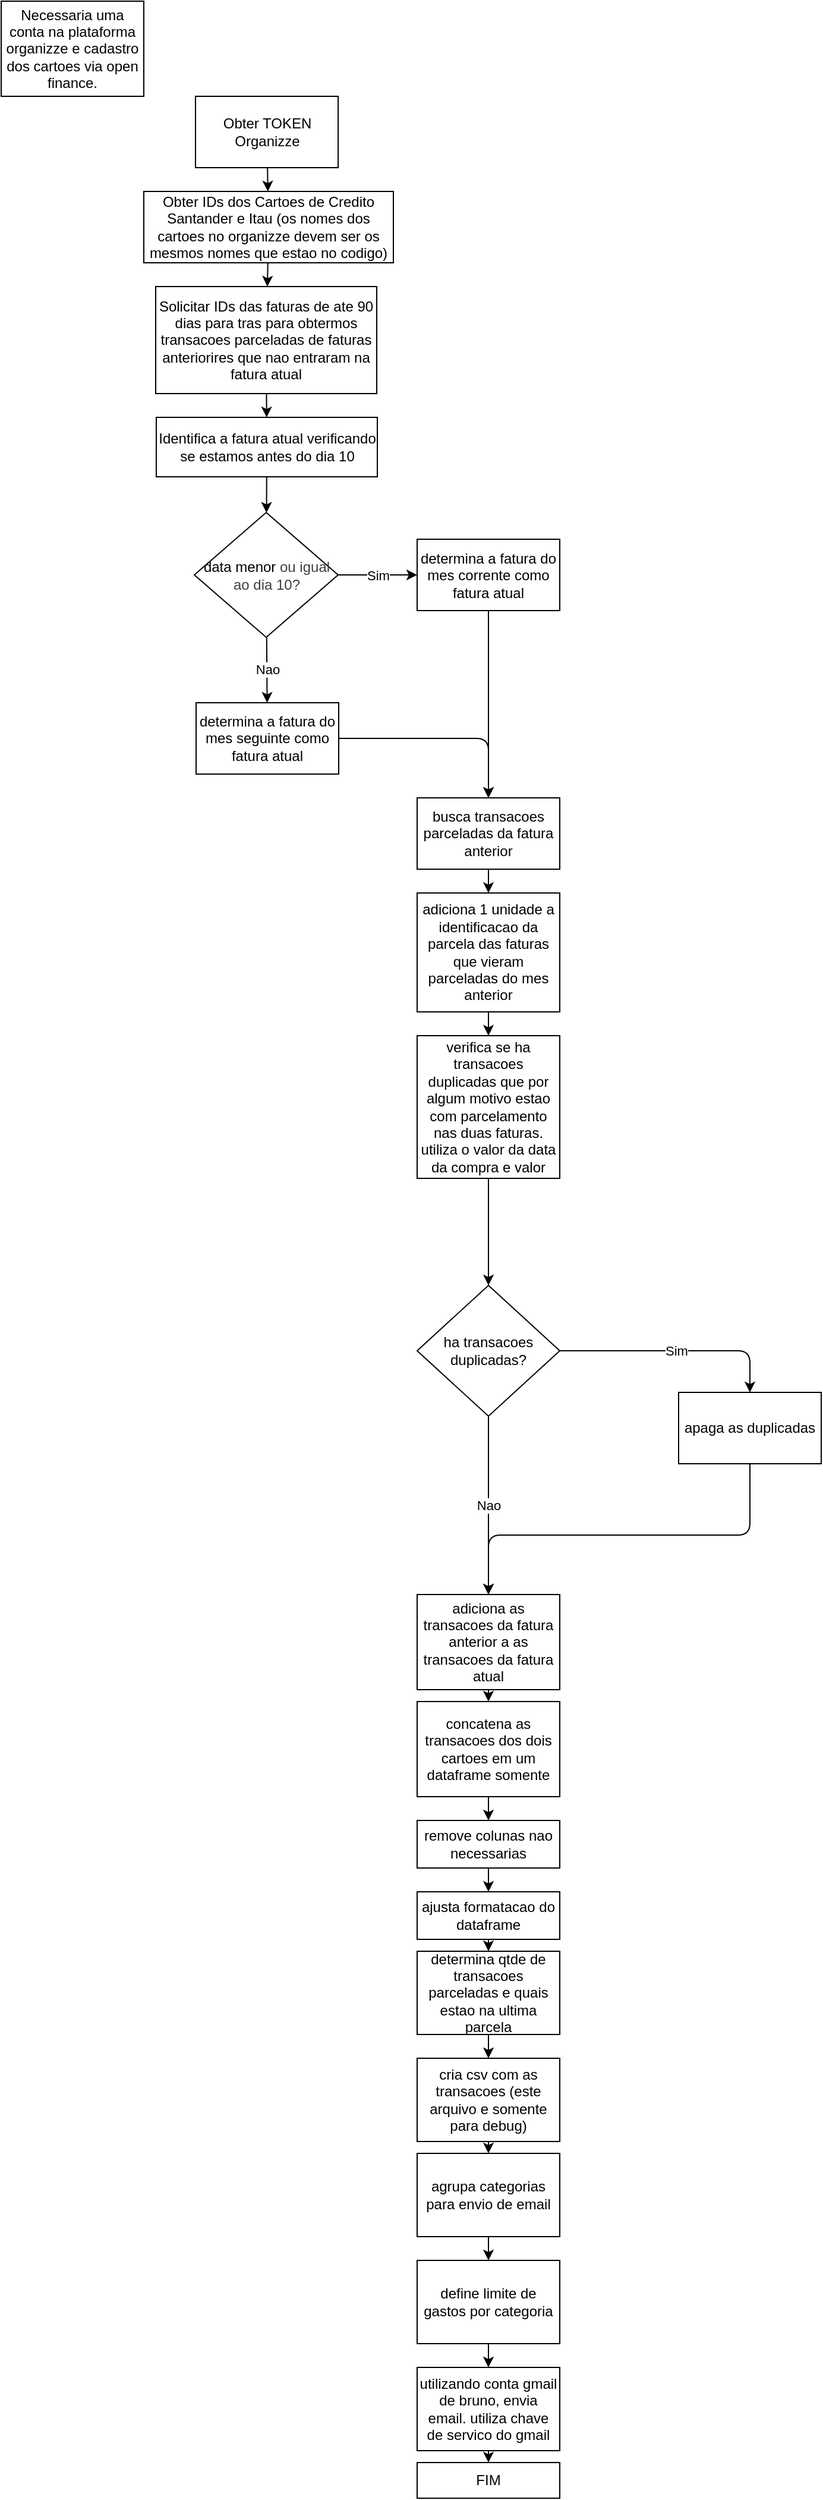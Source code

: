 <mxfile>
    <diagram id="NaX17IFEC4F5V8zOLhcq" name="Page-1">
        <mxGraphModel dx="786" dy="359" grid="1" gridSize="10" guides="1" tooltips="1" connect="1" arrows="1" fold="1" page="1" pageScale="1" pageWidth="827" pageHeight="1169" math="0" shadow="0">
            <root>
                <mxCell id="0"/>
                <mxCell id="1" parent="0"/>
                <mxCell id="4" value="" style="edgeStyle=none;html=1;" parent="1" source="2" target="3" edge="1">
                    <mxGeometry relative="1" as="geometry"/>
                </mxCell>
                <mxCell id="2" value="Obter TOKEN Organizze" style="rounded=0;whiteSpace=wrap;html=1;" parent="1" vertex="1">
                    <mxGeometry x="353.5" y="250" width="120" height="60" as="geometry"/>
                </mxCell>
                <mxCell id="7" value="" style="edgeStyle=none;html=1;" parent="1" source="3" target="6" edge="1">
                    <mxGeometry relative="1" as="geometry"/>
                </mxCell>
                <mxCell id="3" value="Obter IDs dos Cartoes de Credito Santander e Itau (os nomes dos cartoes no organizze devem ser os mesmos nomes que estao no codigo)" style="rounded=0;whiteSpace=wrap;html=1;" parent="1" vertex="1">
                    <mxGeometry x="310" y="330" width="210" height="60" as="geometry"/>
                </mxCell>
                <mxCell id="5" value="Necessaria uma conta na plataforma organizze e cadastro dos cartoes via open finance." style="rounded=0;whiteSpace=wrap;html=1;" parent="1" vertex="1">
                    <mxGeometry x="190" y="170" width="120" height="80" as="geometry"/>
                </mxCell>
                <mxCell id="9" value="" style="edgeStyle=none;html=1;" parent="1" source="6" target="8" edge="1">
                    <mxGeometry relative="1" as="geometry"/>
                </mxCell>
                <mxCell id="6" value="Solicitar IDs das faturas de ate 90 dias para tras para obtermos transacoes parceladas de faturas anteriorires que nao entraram na fatura atual" style="rounded=0;whiteSpace=wrap;html=1;" parent="1" vertex="1">
                    <mxGeometry x="320" y="410" width="186" height="90" as="geometry"/>
                </mxCell>
                <mxCell id="11" value="" style="edgeStyle=none;html=1;" parent="1" source="8" target="10" edge="1">
                    <mxGeometry relative="1" as="geometry"/>
                </mxCell>
                <mxCell id="8" value="Identifica a fatura atual verificando se estamos antes do dia 10" style="rounded=0;whiteSpace=wrap;html=1;" parent="1" vertex="1">
                    <mxGeometry x="320.5" y="520" width="186" height="50" as="geometry"/>
                </mxCell>
                <mxCell id="13" value="Sim" style="edgeStyle=none;html=1;" parent="1" source="10" target="12" edge="1">
                    <mxGeometry relative="1" as="geometry"/>
                </mxCell>
                <mxCell id="15" value="Nao" style="edgeStyle=none;html=1;" parent="1" source="10" target="14" edge="1">
                    <mxGeometry relative="1" as="geometry"/>
                </mxCell>
                <mxCell id="10" value="data menor&amp;nbsp;&lt;span style=&quot;color: rgb(63, 63, 63); background-color: transparent;&quot;&gt;ou igual ao dia 10?&lt;/span&gt;" style="rhombus;whiteSpace=wrap;html=1;rounded=0;align=center;" parent="1" vertex="1">
                    <mxGeometry x="352.5" y="600" width="121" height="105" as="geometry"/>
                </mxCell>
                <mxCell id="17" value="" style="edgeStyle=none;html=1;" parent="1" source="12" target="16" edge="1">
                    <mxGeometry relative="1" as="geometry"/>
                </mxCell>
                <mxCell id="12" value="determina a fatura do mes corrente como fatura atual" style="whiteSpace=wrap;html=1;rounded=0;" parent="1" vertex="1">
                    <mxGeometry x="540" y="622.5" width="120" height="60" as="geometry"/>
                </mxCell>
                <mxCell id="18" style="edgeStyle=none;html=1;entryX=0.5;entryY=0;entryDx=0;entryDy=0;" parent="1" source="14" target="16" edge="1">
                    <mxGeometry relative="1" as="geometry">
                        <Array as="points">
                            <mxPoint x="600" y="790"/>
                        </Array>
                    </mxGeometry>
                </mxCell>
                <mxCell id="14" value="determina a fatura do mes seguinte como fatura atual" style="whiteSpace=wrap;html=1;rounded=0;" parent="1" vertex="1">
                    <mxGeometry x="354" y="760" width="120" height="60" as="geometry"/>
                </mxCell>
                <mxCell id="20" value="" style="edgeStyle=none;html=1;" parent="1" source="16" target="19" edge="1">
                    <mxGeometry relative="1" as="geometry"/>
                </mxCell>
                <mxCell id="16" value="busca transacoes parceladas da fatura anterior" style="whiteSpace=wrap;html=1;rounded=0;" parent="1" vertex="1">
                    <mxGeometry x="540" y="840" width="120" height="60" as="geometry"/>
                </mxCell>
                <mxCell id="22" value="" style="edgeStyle=none;html=1;" parent="1" source="19" target="21" edge="1">
                    <mxGeometry relative="1" as="geometry"/>
                </mxCell>
                <mxCell id="19" value="adiciona 1 unidade a identificacao da parcela das faturas que vieram parceladas do mes anterior" style="whiteSpace=wrap;html=1;rounded=0;" parent="1" vertex="1">
                    <mxGeometry x="540" y="920" width="120" height="100" as="geometry"/>
                </mxCell>
                <mxCell id="26" value="" style="edgeStyle=none;html=1;" parent="1" source="21" target="25" edge="1">
                    <mxGeometry relative="1" as="geometry"/>
                </mxCell>
                <mxCell id="21" value="verifica se ha transacoes duplicadas que por algum motivo estao com parcelamento nas duas faturas. utiliza o valor da data da compra e valor" style="whiteSpace=wrap;html=1;rounded=0;" parent="1" vertex="1">
                    <mxGeometry x="540" y="1040" width="120" height="120" as="geometry"/>
                </mxCell>
                <mxCell id="28" value="Sim" style="edgeStyle=none;html=1;" parent="1" source="25" target="27" edge="1">
                    <mxGeometry relative="1" as="geometry">
                        <Array as="points">
                            <mxPoint x="820" y="1305"/>
                        </Array>
                    </mxGeometry>
                </mxCell>
                <mxCell id="30" value="Nao" style="edgeStyle=none;html=1;" parent="1" source="25" target="29" edge="1">
                    <mxGeometry relative="1" as="geometry"/>
                </mxCell>
                <mxCell id="25" value="ha transacoes duplicadas?" style="rhombus;whiteSpace=wrap;html=1;rounded=0;" parent="1" vertex="1">
                    <mxGeometry x="540" y="1250" width="120" height="110" as="geometry"/>
                </mxCell>
                <mxCell id="32" style="edgeStyle=none;html=1;entryX=0.5;entryY=0;entryDx=0;entryDy=0;" parent="1" source="27" target="29" edge="1">
                    <mxGeometry relative="1" as="geometry">
                        <Array as="points">
                            <mxPoint x="820" y="1460"/>
                            <mxPoint x="720" y="1460"/>
                            <mxPoint x="600" y="1460"/>
                        </Array>
                    </mxGeometry>
                </mxCell>
                <mxCell id="27" value="apaga as duplicadas" style="whiteSpace=wrap;html=1;rounded=0;" parent="1" vertex="1">
                    <mxGeometry x="760" y="1340" width="120" height="60" as="geometry"/>
                </mxCell>
                <mxCell id="34" value="" style="edgeStyle=none;html=1;entryX=0.5;entryY=0;entryDx=0;entryDy=0;" edge="1" parent="1" source="29" target="35">
                    <mxGeometry relative="1" as="geometry">
                        <mxPoint x="600" y="1610" as="targetPoint"/>
                    </mxGeometry>
                </mxCell>
                <mxCell id="29" value="&lt;span style=&quot;color: rgb(0, 0, 0);&quot;&gt;adiciona as transacoes da fatura anterior a as transacoes da fatura atual&lt;/span&gt;" style="rounded=0;whiteSpace=wrap;html=1;" parent="1" vertex="1">
                    <mxGeometry x="540" y="1510" width="120" height="80" as="geometry"/>
                </mxCell>
                <mxCell id="42" style="edgeStyle=none;html=1;entryX=0.5;entryY=0;entryDx=0;entryDy=0;" edge="1" parent="1" source="35" target="41">
                    <mxGeometry relative="1" as="geometry"/>
                </mxCell>
                <mxCell id="35" value="concatena as transacoes dos dois cartoes em um dataframe somente" style="rounded=0;whiteSpace=wrap;html=1;" vertex="1" parent="1">
                    <mxGeometry x="540" y="1600" width="120" height="80" as="geometry"/>
                </mxCell>
                <mxCell id="40" value="" style="edgeStyle=none;html=1;" edge="1" parent="1" source="37" target="39">
                    <mxGeometry relative="1" as="geometry"/>
                </mxCell>
                <mxCell id="37" value="ajusta formatacao do dataframe" style="rounded=0;whiteSpace=wrap;html=1;" vertex="1" parent="1">
                    <mxGeometry x="540" y="1760" width="120" height="40" as="geometry"/>
                </mxCell>
                <mxCell id="45" value="" style="edgeStyle=none;html=1;" edge="1" parent="1" source="39" target="44">
                    <mxGeometry relative="1" as="geometry"/>
                </mxCell>
                <mxCell id="39" value="determina qtde de transacoes parceladas e quais estao na ultima parcela" style="rounded=0;whiteSpace=wrap;html=1;" vertex="1" parent="1">
                    <mxGeometry x="540" y="1810" width="120" height="70" as="geometry"/>
                </mxCell>
                <mxCell id="43" style="edgeStyle=none;html=1;entryX=0.5;entryY=0;entryDx=0;entryDy=0;" edge="1" parent="1" source="41" target="37">
                    <mxGeometry relative="1" as="geometry"/>
                </mxCell>
                <mxCell id="41" value="&lt;span style=&quot;color: rgb(0, 0, 0);&quot;&gt;remove colunas nao necessarias&lt;/span&gt;" style="rounded=0;whiteSpace=wrap;html=1;" vertex="1" parent="1">
                    <mxGeometry x="540" y="1700" width="120" height="40" as="geometry"/>
                </mxCell>
                <mxCell id="47" value="" style="edgeStyle=none;html=1;" edge="1" parent="1" source="44" target="46">
                    <mxGeometry relative="1" as="geometry"/>
                </mxCell>
                <mxCell id="44" value="cria csv com as transacoes (este arquivo e somente para debug)" style="rounded=0;whiteSpace=wrap;html=1;" vertex="1" parent="1">
                    <mxGeometry x="540" y="1900" width="120" height="70" as="geometry"/>
                </mxCell>
                <mxCell id="49" value="" style="edgeStyle=none;html=1;" edge="1" parent="1" source="46" target="48">
                    <mxGeometry relative="1" as="geometry"/>
                </mxCell>
                <mxCell id="46" value="agrupa categorias para envio de email" style="rounded=0;whiteSpace=wrap;html=1;" vertex="1" parent="1">
                    <mxGeometry x="540" y="1980" width="120" height="70" as="geometry"/>
                </mxCell>
                <mxCell id="51" value="" style="edgeStyle=none;html=1;" edge="1" parent="1" source="48" target="50">
                    <mxGeometry relative="1" as="geometry"/>
                </mxCell>
                <mxCell id="48" value="define limite de gastos por categoria" style="rounded=0;whiteSpace=wrap;html=1;" vertex="1" parent="1">
                    <mxGeometry x="540" y="2070" width="120" height="70" as="geometry"/>
                </mxCell>
                <mxCell id="53" value="" style="edgeStyle=none;html=1;" edge="1" parent="1" source="50" target="52">
                    <mxGeometry relative="1" as="geometry"/>
                </mxCell>
                <mxCell id="50" value="utilizando conta gmail de bruno, envia email. utiliza chave de servico do gmail" style="rounded=0;whiteSpace=wrap;html=1;" vertex="1" parent="1">
                    <mxGeometry x="540" y="2160" width="120" height="70" as="geometry"/>
                </mxCell>
                <mxCell id="52" value="FIM" style="rounded=0;whiteSpace=wrap;html=1;" vertex="1" parent="1">
                    <mxGeometry x="540" y="2240" width="120" height="30" as="geometry"/>
                </mxCell>
            </root>
        </mxGraphModel>
    </diagram>
</mxfile>